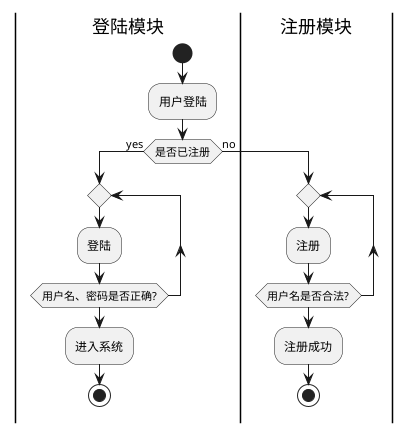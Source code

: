 @startuml
|登陆模块|
start
:用户登陆;
if (是否已注册) then(yes)
   repeat
   :登陆;
   repeat while (用户名、密码是否正确?)
   :进入系统;
   stop
else(no)
|注册模块|
  repeat
   :注册;
   repeat while (用户名是否合法?)
   :注册成功;
stop
@enduml